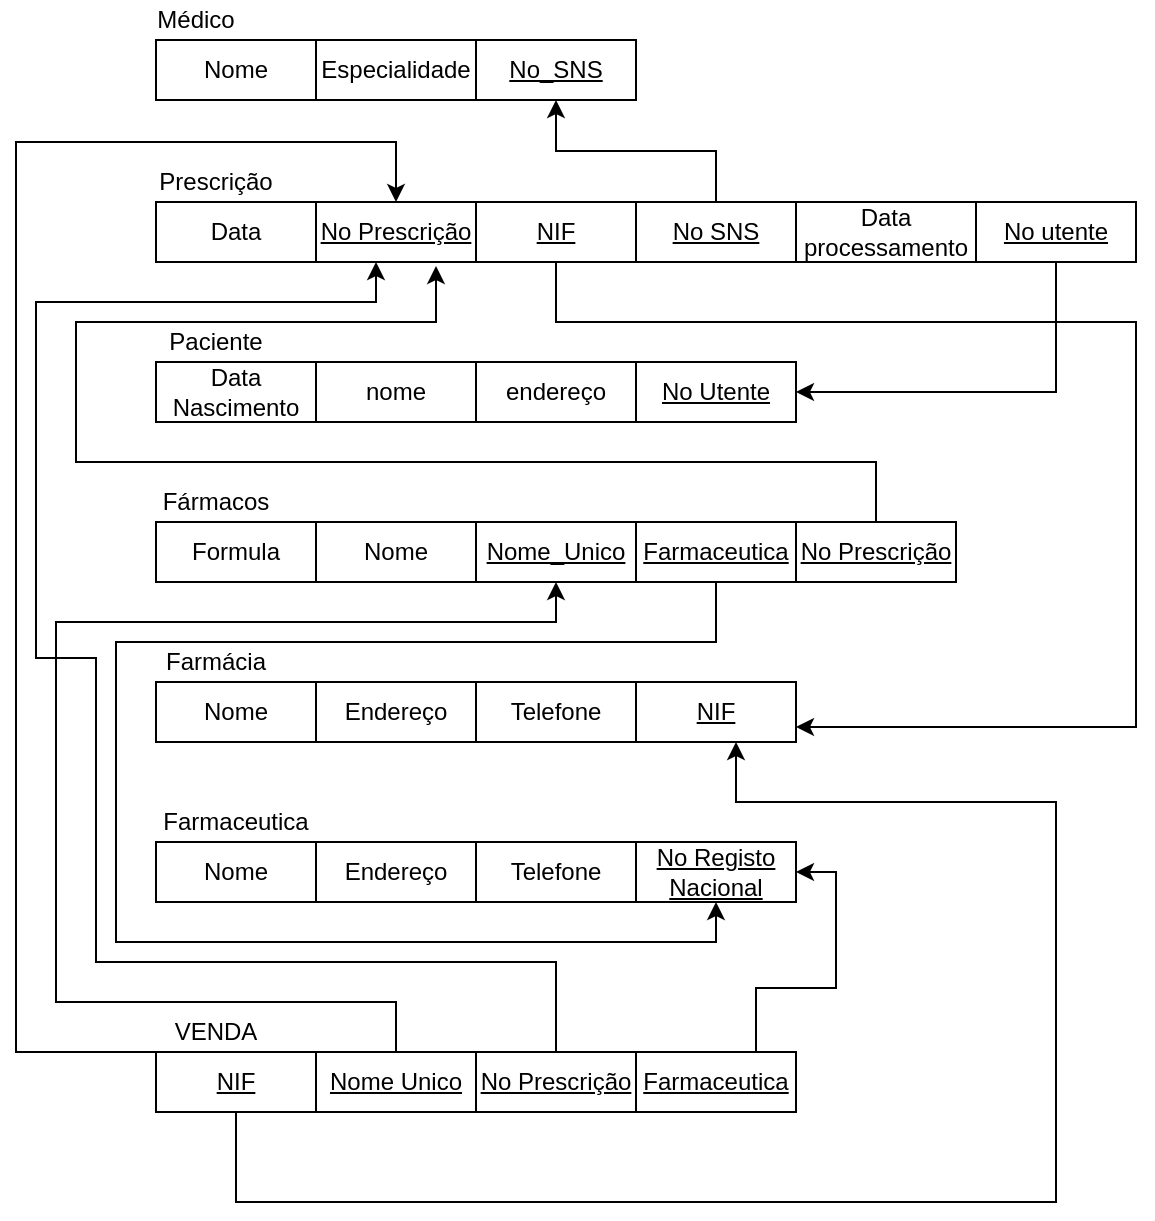 <mxfile version="12.8.6" type="google"><diagram id="0pm_U5tWvWWtHJ41dZfe" name="Page-1"><mxGraphModel dx="998" dy="548" grid="1" gridSize="10" guides="1" tooltips="1" connect="1" arrows="1" fold="1" page="1" pageScale="1" pageWidth="827" pageHeight="1169" math="0" shadow="0"><root><mxCell id="0"/><mxCell id="1" parent="0"/><mxCell id="MtcKeO8TNa77b6eO7etM-6" value="Nome" style="rounded=0;whiteSpace=wrap;html=1;" parent="1" vertex="1"><mxGeometry x="80" y="49" width="80" height="30" as="geometry"/></mxCell><mxCell id="MtcKeO8TNa77b6eO7etM-7" value="Especialidade" style="rounded=0;whiteSpace=wrap;html=1;" parent="1" vertex="1"><mxGeometry x="160" y="49" width="80" height="30" as="geometry"/></mxCell><mxCell id="MtcKeO8TNa77b6eO7etM-8" value="Data" style="rounded=0;whiteSpace=wrap;html=1;" parent="1" vertex="1"><mxGeometry x="80" y="130" width="80" height="30" as="geometry"/></mxCell><mxCell id="MtcKeO8TNa77b6eO7etM-9" value="Data Nascimento" style="rounded=0;whiteSpace=wrap;html=1;" parent="1" vertex="1"><mxGeometry x="80" y="210" width="80" height="30" as="geometry"/></mxCell><mxCell id="MtcKeO8TNa77b6eO7etM-10" value="Formula" style="rounded=0;whiteSpace=wrap;html=1;" parent="1" vertex="1"><mxGeometry x="80" y="290" width="80" height="30" as="geometry"/></mxCell><mxCell id="MtcKeO8TNa77b6eO7etM-11" value="Nome" style="rounded=0;whiteSpace=wrap;html=1;" parent="1" vertex="1"><mxGeometry x="80" y="370" width="80" height="30" as="geometry"/></mxCell><mxCell id="MtcKeO8TNa77b6eO7etM-12" value="&lt;u&gt;No_SNS&lt;/u&gt;" style="rounded=0;whiteSpace=wrap;html=1;" parent="1" vertex="1"><mxGeometry x="240" y="49" width="80" height="30" as="geometry"/></mxCell><mxCell id="MtcKeO8TNa77b6eO7etM-13" value="&lt;u&gt;No Prescrição&lt;/u&gt;" style="rounded=0;whiteSpace=wrap;html=1;" parent="1" vertex="1"><mxGeometry x="160" y="130" width="80" height="30" as="geometry"/></mxCell><mxCell id="MtcKeO8TNa77b6eO7etM-14" value="nome" style="rounded=0;whiteSpace=wrap;html=1;" parent="1" vertex="1"><mxGeometry x="160" y="210" width="80" height="30" as="geometry"/></mxCell><mxCell id="MtcKeO8TNa77b6eO7etM-15" value="Nome" style="rounded=0;whiteSpace=wrap;html=1;" parent="1" vertex="1"><mxGeometry x="160" y="290" width="80" height="30" as="geometry"/></mxCell><mxCell id="MtcKeO8TNa77b6eO7etM-16" value="Endereço" style="rounded=0;whiteSpace=wrap;html=1;" parent="1" vertex="1"><mxGeometry x="160" y="370" width="80" height="30" as="geometry"/></mxCell><mxCell id="zCctFyqbTJ_U0-5jdwPK-22" style="edgeStyle=orthogonalEdgeStyle;rounded=0;orthogonalLoop=1;jettySize=auto;html=1;exitX=0.5;exitY=1;exitDx=0;exitDy=0;entryX=1;entryY=0.75;entryDx=0;entryDy=0;" edge="1" parent="1" source="MtcKeO8TNa77b6eO7etM-17" target="MtcKeO8TNa77b6eO7etM-23"><mxGeometry relative="1" as="geometry"><Array as="points"><mxPoint x="280" y="190"/><mxPoint x="570" y="190"/><mxPoint x="570" y="393"/></Array></mxGeometry></mxCell><mxCell id="MtcKeO8TNa77b6eO7etM-17" value="NIF" style="rounded=0;whiteSpace=wrap;html=1;fontStyle=4" parent="1" vertex="1"><mxGeometry x="240" y="130" width="80" height="30" as="geometry"/></mxCell><mxCell id="MtcKeO8TNa77b6eO7etM-18" value="endereço" style="rounded=0;whiteSpace=wrap;html=1;" parent="1" vertex="1"><mxGeometry x="240" y="210" width="80" height="30" as="geometry"/></mxCell><mxCell id="MtcKeO8TNa77b6eO7etM-19" value="&lt;u&gt;Nome_Unico&lt;/u&gt;" style="rounded=0;whiteSpace=wrap;html=1;" parent="1" vertex="1"><mxGeometry x="240" y="290" width="80" height="30" as="geometry"/></mxCell><mxCell id="MtcKeO8TNa77b6eO7etM-20" value="Telefone" style="rounded=0;whiteSpace=wrap;html=1;" parent="1" vertex="1"><mxGeometry x="240" y="370" width="80" height="30" as="geometry"/></mxCell><mxCell id="MtcKeO8TNa77b6eO7etM-21" value="No Utente" style="rounded=0;whiteSpace=wrap;html=1;fontStyle=4" parent="1" vertex="1"><mxGeometry x="320" y="210" width="80" height="30" as="geometry"/></mxCell><mxCell id="zCctFyqbTJ_U0-5jdwPK-25" style="edgeStyle=orthogonalEdgeStyle;rounded=0;orthogonalLoop=1;jettySize=auto;html=1;exitX=0.5;exitY=1;exitDx=0;exitDy=0;entryX=0.5;entryY=1;entryDx=0;entryDy=0;" edge="1" parent="1" source="MtcKeO8TNa77b6eO7etM-22" target="MtcKeO8TNa77b6eO7etM-32"><mxGeometry relative="1" as="geometry"><Array as="points"><mxPoint x="360" y="350"/><mxPoint x="60" y="350"/><mxPoint x="60" y="500"/><mxPoint x="360" y="500"/></Array></mxGeometry></mxCell><mxCell id="MtcKeO8TNa77b6eO7etM-22" value="Farmaceutica" style="rounded=0;whiteSpace=wrap;html=1;fontStyle=4" parent="1" vertex="1"><mxGeometry x="320" y="290" width="80" height="30" as="geometry"/></mxCell><mxCell id="MtcKeO8TNa77b6eO7etM-23" value="&lt;u&gt;NIF&lt;/u&gt;" style="rounded=0;whiteSpace=wrap;html=1;" parent="1" vertex="1"><mxGeometry x="320" y="370" width="80" height="30" as="geometry"/></mxCell><mxCell id="zCctFyqbTJ_U0-5jdwPK-23" style="edgeStyle=orthogonalEdgeStyle;rounded=0;orthogonalLoop=1;jettySize=auto;html=1;exitX=0.5;exitY=0;exitDx=0;exitDy=0;" edge="1" parent="1" source="MtcKeO8TNa77b6eO7etM-24" target="MtcKeO8TNa77b6eO7etM-12"><mxGeometry relative="1" as="geometry"/></mxCell><mxCell id="MtcKeO8TNa77b6eO7etM-24" value="No SNS" style="rounded=0;whiteSpace=wrap;html=1;fontStyle=4" parent="1" vertex="1"><mxGeometry x="320" y="130" width="80" height="30" as="geometry"/></mxCell><mxCell id="MtcKeO8TNa77b6eO7etM-29" value="Telefone" style="rounded=0;whiteSpace=wrap;html=1;" parent="1" vertex="1"><mxGeometry x="240" y="450" width="80" height="30" as="geometry"/></mxCell><mxCell id="MtcKeO8TNa77b6eO7etM-30" value="Endereço" style="rounded=0;whiteSpace=wrap;html=1;" parent="1" vertex="1"><mxGeometry x="160" y="450" width="80" height="30" as="geometry"/></mxCell><mxCell id="MtcKeO8TNa77b6eO7etM-31" value="Nome" style="rounded=0;whiteSpace=wrap;html=1;" parent="1" vertex="1"><mxGeometry x="80" y="450" width="80" height="30" as="geometry"/></mxCell><mxCell id="MtcKeO8TNa77b6eO7etM-32" value="No Registo Nacional" style="rounded=0;whiteSpace=wrap;html=1;fontStyle=4" parent="1" vertex="1"><mxGeometry x="320" y="450" width="80" height="30" as="geometry"/></mxCell><mxCell id="zCctFyqbTJ_U0-5jdwPK-6" value="Prescrição" style="text;html=1;strokeColor=none;fillColor=none;align=center;verticalAlign=middle;whiteSpace=wrap;rounded=0;" vertex="1" parent="1"><mxGeometry x="90" y="110" width="40" height="20" as="geometry"/></mxCell><mxCell id="zCctFyqbTJ_U0-5jdwPK-7" value="Médico" style="text;html=1;strokeColor=none;fillColor=none;align=center;verticalAlign=middle;whiteSpace=wrap;rounded=0;" vertex="1" parent="1"><mxGeometry x="80" y="29" width="40" height="20" as="geometry"/></mxCell><mxCell id="zCctFyqbTJ_U0-5jdwPK-8" value="Paciente" style="text;html=1;strokeColor=none;fillColor=none;align=center;verticalAlign=middle;whiteSpace=wrap;rounded=0;" vertex="1" parent="1"><mxGeometry x="90" y="190" width="40" height="20" as="geometry"/></mxCell><mxCell id="zCctFyqbTJ_U0-5jdwPK-10" value="Farmaceutica" style="text;html=1;strokeColor=none;fillColor=none;align=center;verticalAlign=middle;whiteSpace=wrap;rounded=0;" vertex="1" parent="1"><mxGeometry x="100" y="430" width="40" height="20" as="geometry"/></mxCell><mxCell id="zCctFyqbTJ_U0-5jdwPK-11" value="Farmácia" style="text;html=1;strokeColor=none;fillColor=none;align=center;verticalAlign=middle;whiteSpace=wrap;rounded=0;" vertex="1" parent="1"><mxGeometry x="90" y="350" width="40" height="20" as="geometry"/></mxCell><mxCell id="zCctFyqbTJ_U0-5jdwPK-12" value="Fármacos" style="text;html=1;strokeColor=none;fillColor=none;align=center;verticalAlign=middle;whiteSpace=wrap;rounded=0;" vertex="1" parent="1"><mxGeometry x="90" y="270" width="40" height="20" as="geometry"/></mxCell><mxCell id="zCctFyqbTJ_U0-5jdwPK-29" style="edgeStyle=orthogonalEdgeStyle;rounded=0;orthogonalLoop=1;jettySize=auto;html=1;exitX=0.5;exitY=0;exitDx=0;exitDy=0;entryX=1;entryY=0.5;entryDx=0;entryDy=0;" edge="1" parent="1" source="zCctFyqbTJ_U0-5jdwPK-13" target="MtcKeO8TNa77b6eO7etM-32"><mxGeometry relative="1" as="geometry"><Array as="points"><mxPoint x="380" y="566"/><mxPoint x="380" y="523"/><mxPoint x="420" y="523"/><mxPoint x="420" y="465"/></Array></mxGeometry></mxCell><mxCell id="zCctFyqbTJ_U0-5jdwPK-13" value="Farmaceutica" style="rounded=0;whiteSpace=wrap;html=1;fontStyle=4" vertex="1" parent="1"><mxGeometry x="320" y="555" width="80" height="30" as="geometry"/></mxCell><mxCell id="zCctFyqbTJ_U0-5jdwPK-28" style="edgeStyle=orthogonalEdgeStyle;rounded=0;orthogonalLoop=1;jettySize=auto;html=1;exitX=0.5;exitY=0;exitDx=0;exitDy=0;entryX=0.5;entryY=1;entryDx=0;entryDy=0;" edge="1" parent="1" source="zCctFyqbTJ_U0-5jdwPK-14" target="MtcKeO8TNa77b6eO7etM-19"><mxGeometry relative="1" as="geometry"><Array as="points"><mxPoint x="200" y="530"/><mxPoint x="30" y="530"/><mxPoint x="30" y="340"/><mxPoint x="280" y="340"/></Array></mxGeometry></mxCell><mxCell id="zCctFyqbTJ_U0-5jdwPK-14" value="Nome Unico" style="rounded=0;whiteSpace=wrap;html=1;fontStyle=4" vertex="1" parent="1"><mxGeometry x="160" y="555" width="80" height="30" as="geometry"/></mxCell><mxCell id="zCctFyqbTJ_U0-5jdwPK-27" style="edgeStyle=orthogonalEdgeStyle;rounded=0;orthogonalLoop=1;jettySize=auto;html=1;exitX=0.5;exitY=1;exitDx=0;exitDy=0;entryX=0.625;entryY=1;entryDx=0;entryDy=0;entryPerimeter=0;" edge="1" parent="1" source="zCctFyqbTJ_U0-5jdwPK-15" target="MtcKeO8TNa77b6eO7etM-23"><mxGeometry relative="1" as="geometry"><Array as="points"><mxPoint x="120" y="630"/><mxPoint x="530" y="630"/><mxPoint x="530" y="430"/><mxPoint x="370" y="430"/></Array></mxGeometry></mxCell><mxCell id="zCctFyqbTJ_U0-5jdwPK-15" value="NIF" style="rounded=0;whiteSpace=wrap;html=1;fontStyle=4" vertex="1" parent="1"><mxGeometry x="80" y="555" width="80" height="30" as="geometry"/></mxCell><mxCell id="zCctFyqbTJ_U0-5jdwPK-31" style="edgeStyle=orthogonalEdgeStyle;rounded=0;orthogonalLoop=1;jettySize=auto;html=1;exitX=0.5;exitY=0;exitDx=0;exitDy=0;entryX=0.5;entryY=0;entryDx=0;entryDy=0;" edge="1" parent="1" source="zCctFyqbTJ_U0-5jdwPK-16" target="MtcKeO8TNa77b6eO7etM-13"><mxGeometry relative="1" as="geometry"><mxPoint x="20" y="90" as="targetPoint"/><Array as="points"><mxPoint x="10" y="555"/><mxPoint x="10" y="100"/><mxPoint x="200" y="100"/></Array></mxGeometry></mxCell><mxCell id="zCctFyqbTJ_U0-5jdwPK-32" style="edgeStyle=orthogonalEdgeStyle;rounded=0;orthogonalLoop=1;jettySize=auto;html=1;exitX=0.5;exitY=0;exitDx=0;exitDy=0;" edge="1" parent="1" source="zCctFyqbTJ_U0-5jdwPK-16"><mxGeometry relative="1" as="geometry"><mxPoint x="190" y="160" as="targetPoint"/><Array as="points"><mxPoint x="280" y="510"/><mxPoint x="50" y="510"/><mxPoint x="50" y="358"/><mxPoint x="20" y="358"/><mxPoint x="20" y="180"/><mxPoint x="190" y="180"/><mxPoint x="190" y="160"/></Array></mxGeometry></mxCell><mxCell id="zCctFyqbTJ_U0-5jdwPK-16" value="No Prescrição" style="rounded=0;whiteSpace=wrap;html=1;fontStyle=4" vertex="1" parent="1"><mxGeometry x="240" y="555" width="80" height="30" as="geometry"/></mxCell><mxCell id="zCctFyqbTJ_U0-5jdwPK-17" value="VENDA" style="text;html=1;strokeColor=none;fillColor=none;align=center;verticalAlign=middle;whiteSpace=wrap;rounded=0;" vertex="1" parent="1"><mxGeometry x="90" y="535" width="40" height="20" as="geometry"/></mxCell><mxCell id="zCctFyqbTJ_U0-5jdwPK-19" value="Data processamento" style="rounded=0;whiteSpace=wrap;html=1;" vertex="1" parent="1"><mxGeometry x="400" y="130" width="90" height="30" as="geometry"/></mxCell><mxCell id="zCctFyqbTJ_U0-5jdwPK-24" style="edgeStyle=orthogonalEdgeStyle;rounded=0;orthogonalLoop=1;jettySize=auto;html=1;exitX=0.5;exitY=1;exitDx=0;exitDy=0;entryX=1;entryY=0.5;entryDx=0;entryDy=0;" edge="1" parent="1" source="zCctFyqbTJ_U0-5jdwPK-20" target="MtcKeO8TNa77b6eO7etM-21"><mxGeometry relative="1" as="geometry"/></mxCell><mxCell id="zCctFyqbTJ_U0-5jdwPK-20" value="No utente" style="rounded=0;whiteSpace=wrap;html=1;fontStyle=4" vertex="1" parent="1"><mxGeometry x="490" y="130" width="80" height="30" as="geometry"/></mxCell><mxCell id="zCctFyqbTJ_U0-5jdwPK-26" style="edgeStyle=orthogonalEdgeStyle;rounded=0;orthogonalLoop=1;jettySize=auto;html=1;exitX=0.5;exitY=0;exitDx=0;exitDy=0;" edge="1" parent="1" source="zCctFyqbTJ_U0-5jdwPK-21"><mxGeometry relative="1" as="geometry"><mxPoint x="220" y="162" as="targetPoint"/><Array as="points"><mxPoint x="440" y="260"/><mxPoint x="40" y="260"/><mxPoint x="40" y="190"/><mxPoint x="220" y="190"/></Array></mxGeometry></mxCell><mxCell id="zCctFyqbTJ_U0-5jdwPK-21" value="No Prescrição" style="rounded=0;whiteSpace=wrap;html=1;fontStyle=4" vertex="1" parent="1"><mxGeometry x="400" y="290" width="80" height="30" as="geometry"/></mxCell></root></mxGraphModel></diagram></mxfile>